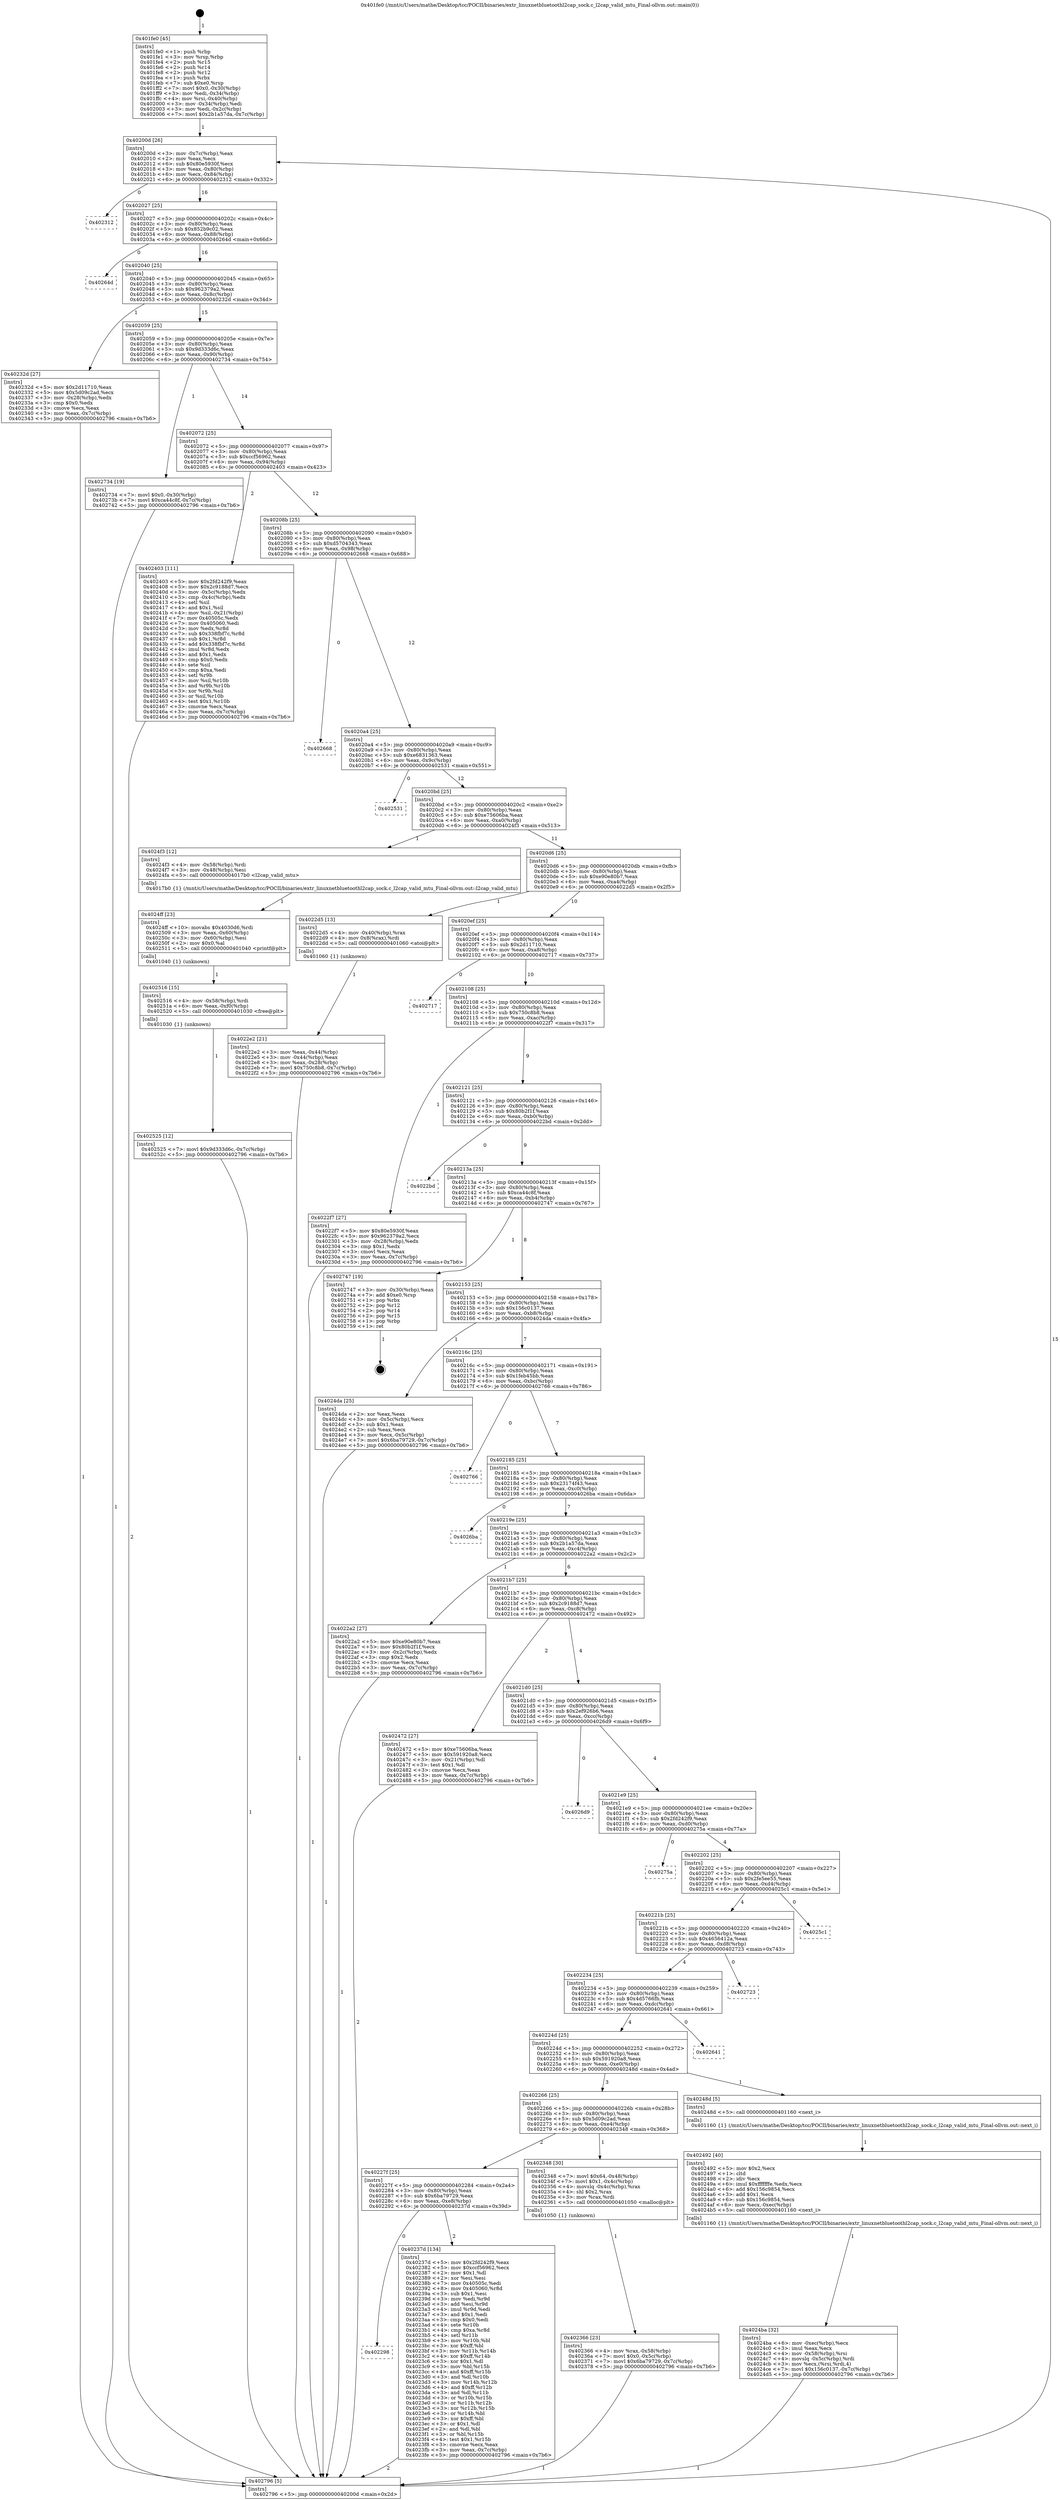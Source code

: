 digraph "0x401fe0" {
  label = "0x401fe0 (/mnt/c/Users/mathe/Desktop/tcc/POCII/binaries/extr_linuxnetbluetoothl2cap_sock.c_l2cap_valid_mtu_Final-ollvm.out::main(0))"
  labelloc = "t"
  node[shape=record]

  Entry [label="",width=0.3,height=0.3,shape=circle,fillcolor=black,style=filled]
  "0x40200d" [label="{
     0x40200d [26]\l
     | [instrs]\l
     &nbsp;&nbsp;0x40200d \<+3\>: mov -0x7c(%rbp),%eax\l
     &nbsp;&nbsp;0x402010 \<+2\>: mov %eax,%ecx\l
     &nbsp;&nbsp;0x402012 \<+6\>: sub $0x80e5930f,%ecx\l
     &nbsp;&nbsp;0x402018 \<+3\>: mov %eax,-0x80(%rbp)\l
     &nbsp;&nbsp;0x40201b \<+6\>: mov %ecx,-0x84(%rbp)\l
     &nbsp;&nbsp;0x402021 \<+6\>: je 0000000000402312 \<main+0x332\>\l
  }"]
  "0x402312" [label="{
     0x402312\l
  }", style=dashed]
  "0x402027" [label="{
     0x402027 [25]\l
     | [instrs]\l
     &nbsp;&nbsp;0x402027 \<+5\>: jmp 000000000040202c \<main+0x4c\>\l
     &nbsp;&nbsp;0x40202c \<+3\>: mov -0x80(%rbp),%eax\l
     &nbsp;&nbsp;0x40202f \<+5\>: sub $0x852b9c02,%eax\l
     &nbsp;&nbsp;0x402034 \<+6\>: mov %eax,-0x88(%rbp)\l
     &nbsp;&nbsp;0x40203a \<+6\>: je 000000000040264d \<main+0x66d\>\l
  }"]
  Exit [label="",width=0.3,height=0.3,shape=circle,fillcolor=black,style=filled,peripheries=2]
  "0x40264d" [label="{
     0x40264d\l
  }", style=dashed]
  "0x402040" [label="{
     0x402040 [25]\l
     | [instrs]\l
     &nbsp;&nbsp;0x402040 \<+5\>: jmp 0000000000402045 \<main+0x65\>\l
     &nbsp;&nbsp;0x402045 \<+3\>: mov -0x80(%rbp),%eax\l
     &nbsp;&nbsp;0x402048 \<+5\>: sub $0x962379a2,%eax\l
     &nbsp;&nbsp;0x40204d \<+6\>: mov %eax,-0x8c(%rbp)\l
     &nbsp;&nbsp;0x402053 \<+6\>: je 000000000040232d \<main+0x34d\>\l
  }"]
  "0x402525" [label="{
     0x402525 [12]\l
     | [instrs]\l
     &nbsp;&nbsp;0x402525 \<+7\>: movl $0x9d333d6c,-0x7c(%rbp)\l
     &nbsp;&nbsp;0x40252c \<+5\>: jmp 0000000000402796 \<main+0x7b6\>\l
  }"]
  "0x40232d" [label="{
     0x40232d [27]\l
     | [instrs]\l
     &nbsp;&nbsp;0x40232d \<+5\>: mov $0x2d11710,%eax\l
     &nbsp;&nbsp;0x402332 \<+5\>: mov $0x5d09c2ad,%ecx\l
     &nbsp;&nbsp;0x402337 \<+3\>: mov -0x28(%rbp),%edx\l
     &nbsp;&nbsp;0x40233a \<+3\>: cmp $0x0,%edx\l
     &nbsp;&nbsp;0x40233d \<+3\>: cmove %ecx,%eax\l
     &nbsp;&nbsp;0x402340 \<+3\>: mov %eax,-0x7c(%rbp)\l
     &nbsp;&nbsp;0x402343 \<+5\>: jmp 0000000000402796 \<main+0x7b6\>\l
  }"]
  "0x402059" [label="{
     0x402059 [25]\l
     | [instrs]\l
     &nbsp;&nbsp;0x402059 \<+5\>: jmp 000000000040205e \<main+0x7e\>\l
     &nbsp;&nbsp;0x40205e \<+3\>: mov -0x80(%rbp),%eax\l
     &nbsp;&nbsp;0x402061 \<+5\>: sub $0x9d333d6c,%eax\l
     &nbsp;&nbsp;0x402066 \<+6\>: mov %eax,-0x90(%rbp)\l
     &nbsp;&nbsp;0x40206c \<+6\>: je 0000000000402734 \<main+0x754\>\l
  }"]
  "0x402516" [label="{
     0x402516 [15]\l
     | [instrs]\l
     &nbsp;&nbsp;0x402516 \<+4\>: mov -0x58(%rbp),%rdi\l
     &nbsp;&nbsp;0x40251a \<+6\>: mov %eax,-0xf0(%rbp)\l
     &nbsp;&nbsp;0x402520 \<+5\>: call 0000000000401030 \<free@plt\>\l
     | [calls]\l
     &nbsp;&nbsp;0x401030 \{1\} (unknown)\l
  }"]
  "0x402734" [label="{
     0x402734 [19]\l
     | [instrs]\l
     &nbsp;&nbsp;0x402734 \<+7\>: movl $0x0,-0x30(%rbp)\l
     &nbsp;&nbsp;0x40273b \<+7\>: movl $0xca44c8f,-0x7c(%rbp)\l
     &nbsp;&nbsp;0x402742 \<+5\>: jmp 0000000000402796 \<main+0x7b6\>\l
  }"]
  "0x402072" [label="{
     0x402072 [25]\l
     | [instrs]\l
     &nbsp;&nbsp;0x402072 \<+5\>: jmp 0000000000402077 \<main+0x97\>\l
     &nbsp;&nbsp;0x402077 \<+3\>: mov -0x80(%rbp),%eax\l
     &nbsp;&nbsp;0x40207a \<+5\>: sub $0xccf56962,%eax\l
     &nbsp;&nbsp;0x40207f \<+6\>: mov %eax,-0x94(%rbp)\l
     &nbsp;&nbsp;0x402085 \<+6\>: je 0000000000402403 \<main+0x423\>\l
  }"]
  "0x4024ff" [label="{
     0x4024ff [23]\l
     | [instrs]\l
     &nbsp;&nbsp;0x4024ff \<+10\>: movabs $0x4030d6,%rdi\l
     &nbsp;&nbsp;0x402509 \<+3\>: mov %eax,-0x60(%rbp)\l
     &nbsp;&nbsp;0x40250c \<+3\>: mov -0x60(%rbp),%esi\l
     &nbsp;&nbsp;0x40250f \<+2\>: mov $0x0,%al\l
     &nbsp;&nbsp;0x402511 \<+5\>: call 0000000000401040 \<printf@plt\>\l
     | [calls]\l
     &nbsp;&nbsp;0x401040 \{1\} (unknown)\l
  }"]
  "0x402403" [label="{
     0x402403 [111]\l
     | [instrs]\l
     &nbsp;&nbsp;0x402403 \<+5\>: mov $0x2fd242f9,%eax\l
     &nbsp;&nbsp;0x402408 \<+5\>: mov $0x2c9188d7,%ecx\l
     &nbsp;&nbsp;0x40240d \<+3\>: mov -0x5c(%rbp),%edx\l
     &nbsp;&nbsp;0x402410 \<+3\>: cmp -0x4c(%rbp),%edx\l
     &nbsp;&nbsp;0x402413 \<+4\>: setl %sil\l
     &nbsp;&nbsp;0x402417 \<+4\>: and $0x1,%sil\l
     &nbsp;&nbsp;0x40241b \<+4\>: mov %sil,-0x21(%rbp)\l
     &nbsp;&nbsp;0x40241f \<+7\>: mov 0x40505c,%edx\l
     &nbsp;&nbsp;0x402426 \<+7\>: mov 0x405060,%edi\l
     &nbsp;&nbsp;0x40242d \<+3\>: mov %edx,%r8d\l
     &nbsp;&nbsp;0x402430 \<+7\>: sub $0x338fbf7c,%r8d\l
     &nbsp;&nbsp;0x402437 \<+4\>: sub $0x1,%r8d\l
     &nbsp;&nbsp;0x40243b \<+7\>: add $0x338fbf7c,%r8d\l
     &nbsp;&nbsp;0x402442 \<+4\>: imul %r8d,%edx\l
     &nbsp;&nbsp;0x402446 \<+3\>: and $0x1,%edx\l
     &nbsp;&nbsp;0x402449 \<+3\>: cmp $0x0,%edx\l
     &nbsp;&nbsp;0x40244c \<+4\>: sete %sil\l
     &nbsp;&nbsp;0x402450 \<+3\>: cmp $0xa,%edi\l
     &nbsp;&nbsp;0x402453 \<+4\>: setl %r9b\l
     &nbsp;&nbsp;0x402457 \<+3\>: mov %sil,%r10b\l
     &nbsp;&nbsp;0x40245a \<+3\>: and %r9b,%r10b\l
     &nbsp;&nbsp;0x40245d \<+3\>: xor %r9b,%sil\l
     &nbsp;&nbsp;0x402460 \<+3\>: or %sil,%r10b\l
     &nbsp;&nbsp;0x402463 \<+4\>: test $0x1,%r10b\l
     &nbsp;&nbsp;0x402467 \<+3\>: cmovne %ecx,%eax\l
     &nbsp;&nbsp;0x40246a \<+3\>: mov %eax,-0x7c(%rbp)\l
     &nbsp;&nbsp;0x40246d \<+5\>: jmp 0000000000402796 \<main+0x7b6\>\l
  }"]
  "0x40208b" [label="{
     0x40208b [25]\l
     | [instrs]\l
     &nbsp;&nbsp;0x40208b \<+5\>: jmp 0000000000402090 \<main+0xb0\>\l
     &nbsp;&nbsp;0x402090 \<+3\>: mov -0x80(%rbp),%eax\l
     &nbsp;&nbsp;0x402093 \<+5\>: sub $0xd5704343,%eax\l
     &nbsp;&nbsp;0x402098 \<+6\>: mov %eax,-0x98(%rbp)\l
     &nbsp;&nbsp;0x40209e \<+6\>: je 0000000000402668 \<main+0x688\>\l
  }"]
  "0x4024ba" [label="{
     0x4024ba [32]\l
     | [instrs]\l
     &nbsp;&nbsp;0x4024ba \<+6\>: mov -0xec(%rbp),%ecx\l
     &nbsp;&nbsp;0x4024c0 \<+3\>: imul %eax,%ecx\l
     &nbsp;&nbsp;0x4024c3 \<+4\>: mov -0x58(%rbp),%rsi\l
     &nbsp;&nbsp;0x4024c7 \<+4\>: movslq -0x5c(%rbp),%rdi\l
     &nbsp;&nbsp;0x4024cb \<+3\>: mov %ecx,(%rsi,%rdi,4)\l
     &nbsp;&nbsp;0x4024ce \<+7\>: movl $0x156c0137,-0x7c(%rbp)\l
     &nbsp;&nbsp;0x4024d5 \<+5\>: jmp 0000000000402796 \<main+0x7b6\>\l
  }"]
  "0x402668" [label="{
     0x402668\l
  }", style=dashed]
  "0x4020a4" [label="{
     0x4020a4 [25]\l
     | [instrs]\l
     &nbsp;&nbsp;0x4020a4 \<+5\>: jmp 00000000004020a9 \<main+0xc9\>\l
     &nbsp;&nbsp;0x4020a9 \<+3\>: mov -0x80(%rbp),%eax\l
     &nbsp;&nbsp;0x4020ac \<+5\>: sub $0xe6831363,%eax\l
     &nbsp;&nbsp;0x4020b1 \<+6\>: mov %eax,-0x9c(%rbp)\l
     &nbsp;&nbsp;0x4020b7 \<+6\>: je 0000000000402531 \<main+0x551\>\l
  }"]
  "0x402492" [label="{
     0x402492 [40]\l
     | [instrs]\l
     &nbsp;&nbsp;0x402492 \<+5\>: mov $0x2,%ecx\l
     &nbsp;&nbsp;0x402497 \<+1\>: cltd\l
     &nbsp;&nbsp;0x402498 \<+2\>: idiv %ecx\l
     &nbsp;&nbsp;0x40249a \<+6\>: imul $0xfffffffe,%edx,%ecx\l
     &nbsp;&nbsp;0x4024a0 \<+6\>: add $0x156c9854,%ecx\l
     &nbsp;&nbsp;0x4024a6 \<+3\>: add $0x1,%ecx\l
     &nbsp;&nbsp;0x4024a9 \<+6\>: sub $0x156c9854,%ecx\l
     &nbsp;&nbsp;0x4024af \<+6\>: mov %ecx,-0xec(%rbp)\l
     &nbsp;&nbsp;0x4024b5 \<+5\>: call 0000000000401160 \<next_i\>\l
     | [calls]\l
     &nbsp;&nbsp;0x401160 \{1\} (/mnt/c/Users/mathe/Desktop/tcc/POCII/binaries/extr_linuxnetbluetoothl2cap_sock.c_l2cap_valid_mtu_Final-ollvm.out::next_i)\l
  }"]
  "0x402531" [label="{
     0x402531\l
  }", style=dashed]
  "0x4020bd" [label="{
     0x4020bd [25]\l
     | [instrs]\l
     &nbsp;&nbsp;0x4020bd \<+5\>: jmp 00000000004020c2 \<main+0xe2\>\l
     &nbsp;&nbsp;0x4020c2 \<+3\>: mov -0x80(%rbp),%eax\l
     &nbsp;&nbsp;0x4020c5 \<+5\>: sub $0xe75606ba,%eax\l
     &nbsp;&nbsp;0x4020ca \<+6\>: mov %eax,-0xa0(%rbp)\l
     &nbsp;&nbsp;0x4020d0 \<+6\>: je 00000000004024f3 \<main+0x513\>\l
  }"]
  "0x402298" [label="{
     0x402298\l
  }", style=dashed]
  "0x4024f3" [label="{
     0x4024f3 [12]\l
     | [instrs]\l
     &nbsp;&nbsp;0x4024f3 \<+4\>: mov -0x58(%rbp),%rdi\l
     &nbsp;&nbsp;0x4024f7 \<+3\>: mov -0x48(%rbp),%esi\l
     &nbsp;&nbsp;0x4024fa \<+5\>: call 00000000004017b0 \<l2cap_valid_mtu\>\l
     | [calls]\l
     &nbsp;&nbsp;0x4017b0 \{1\} (/mnt/c/Users/mathe/Desktop/tcc/POCII/binaries/extr_linuxnetbluetoothl2cap_sock.c_l2cap_valid_mtu_Final-ollvm.out::l2cap_valid_mtu)\l
  }"]
  "0x4020d6" [label="{
     0x4020d6 [25]\l
     | [instrs]\l
     &nbsp;&nbsp;0x4020d6 \<+5\>: jmp 00000000004020db \<main+0xfb\>\l
     &nbsp;&nbsp;0x4020db \<+3\>: mov -0x80(%rbp),%eax\l
     &nbsp;&nbsp;0x4020de \<+5\>: sub $0xe90e80b7,%eax\l
     &nbsp;&nbsp;0x4020e3 \<+6\>: mov %eax,-0xa4(%rbp)\l
     &nbsp;&nbsp;0x4020e9 \<+6\>: je 00000000004022d5 \<main+0x2f5\>\l
  }"]
  "0x40237d" [label="{
     0x40237d [134]\l
     | [instrs]\l
     &nbsp;&nbsp;0x40237d \<+5\>: mov $0x2fd242f9,%eax\l
     &nbsp;&nbsp;0x402382 \<+5\>: mov $0xccf56962,%ecx\l
     &nbsp;&nbsp;0x402387 \<+2\>: mov $0x1,%dl\l
     &nbsp;&nbsp;0x402389 \<+2\>: xor %esi,%esi\l
     &nbsp;&nbsp;0x40238b \<+7\>: mov 0x40505c,%edi\l
     &nbsp;&nbsp;0x402392 \<+8\>: mov 0x405060,%r8d\l
     &nbsp;&nbsp;0x40239a \<+3\>: sub $0x1,%esi\l
     &nbsp;&nbsp;0x40239d \<+3\>: mov %edi,%r9d\l
     &nbsp;&nbsp;0x4023a0 \<+3\>: add %esi,%r9d\l
     &nbsp;&nbsp;0x4023a3 \<+4\>: imul %r9d,%edi\l
     &nbsp;&nbsp;0x4023a7 \<+3\>: and $0x1,%edi\l
     &nbsp;&nbsp;0x4023aa \<+3\>: cmp $0x0,%edi\l
     &nbsp;&nbsp;0x4023ad \<+4\>: sete %r10b\l
     &nbsp;&nbsp;0x4023b1 \<+4\>: cmp $0xa,%r8d\l
     &nbsp;&nbsp;0x4023b5 \<+4\>: setl %r11b\l
     &nbsp;&nbsp;0x4023b9 \<+3\>: mov %r10b,%bl\l
     &nbsp;&nbsp;0x4023bc \<+3\>: xor $0xff,%bl\l
     &nbsp;&nbsp;0x4023bf \<+3\>: mov %r11b,%r14b\l
     &nbsp;&nbsp;0x4023c2 \<+4\>: xor $0xff,%r14b\l
     &nbsp;&nbsp;0x4023c6 \<+3\>: xor $0x1,%dl\l
     &nbsp;&nbsp;0x4023c9 \<+3\>: mov %bl,%r15b\l
     &nbsp;&nbsp;0x4023cc \<+4\>: and $0xff,%r15b\l
     &nbsp;&nbsp;0x4023d0 \<+3\>: and %dl,%r10b\l
     &nbsp;&nbsp;0x4023d3 \<+3\>: mov %r14b,%r12b\l
     &nbsp;&nbsp;0x4023d6 \<+4\>: and $0xff,%r12b\l
     &nbsp;&nbsp;0x4023da \<+3\>: and %dl,%r11b\l
     &nbsp;&nbsp;0x4023dd \<+3\>: or %r10b,%r15b\l
     &nbsp;&nbsp;0x4023e0 \<+3\>: or %r11b,%r12b\l
     &nbsp;&nbsp;0x4023e3 \<+3\>: xor %r12b,%r15b\l
     &nbsp;&nbsp;0x4023e6 \<+3\>: or %r14b,%bl\l
     &nbsp;&nbsp;0x4023e9 \<+3\>: xor $0xff,%bl\l
     &nbsp;&nbsp;0x4023ec \<+3\>: or $0x1,%dl\l
     &nbsp;&nbsp;0x4023ef \<+2\>: and %dl,%bl\l
     &nbsp;&nbsp;0x4023f1 \<+3\>: or %bl,%r15b\l
     &nbsp;&nbsp;0x4023f4 \<+4\>: test $0x1,%r15b\l
     &nbsp;&nbsp;0x4023f8 \<+3\>: cmovne %ecx,%eax\l
     &nbsp;&nbsp;0x4023fb \<+3\>: mov %eax,-0x7c(%rbp)\l
     &nbsp;&nbsp;0x4023fe \<+5\>: jmp 0000000000402796 \<main+0x7b6\>\l
  }"]
  "0x4022d5" [label="{
     0x4022d5 [13]\l
     | [instrs]\l
     &nbsp;&nbsp;0x4022d5 \<+4\>: mov -0x40(%rbp),%rax\l
     &nbsp;&nbsp;0x4022d9 \<+4\>: mov 0x8(%rax),%rdi\l
     &nbsp;&nbsp;0x4022dd \<+5\>: call 0000000000401060 \<atoi@plt\>\l
     | [calls]\l
     &nbsp;&nbsp;0x401060 \{1\} (unknown)\l
  }"]
  "0x4020ef" [label="{
     0x4020ef [25]\l
     | [instrs]\l
     &nbsp;&nbsp;0x4020ef \<+5\>: jmp 00000000004020f4 \<main+0x114\>\l
     &nbsp;&nbsp;0x4020f4 \<+3\>: mov -0x80(%rbp),%eax\l
     &nbsp;&nbsp;0x4020f7 \<+5\>: sub $0x2d11710,%eax\l
     &nbsp;&nbsp;0x4020fc \<+6\>: mov %eax,-0xa8(%rbp)\l
     &nbsp;&nbsp;0x402102 \<+6\>: je 0000000000402717 \<main+0x737\>\l
  }"]
  "0x402366" [label="{
     0x402366 [23]\l
     | [instrs]\l
     &nbsp;&nbsp;0x402366 \<+4\>: mov %rax,-0x58(%rbp)\l
     &nbsp;&nbsp;0x40236a \<+7\>: movl $0x0,-0x5c(%rbp)\l
     &nbsp;&nbsp;0x402371 \<+7\>: movl $0x6ba79729,-0x7c(%rbp)\l
     &nbsp;&nbsp;0x402378 \<+5\>: jmp 0000000000402796 \<main+0x7b6\>\l
  }"]
  "0x402717" [label="{
     0x402717\l
  }", style=dashed]
  "0x402108" [label="{
     0x402108 [25]\l
     | [instrs]\l
     &nbsp;&nbsp;0x402108 \<+5\>: jmp 000000000040210d \<main+0x12d\>\l
     &nbsp;&nbsp;0x40210d \<+3\>: mov -0x80(%rbp),%eax\l
     &nbsp;&nbsp;0x402110 \<+5\>: sub $0x750c8b8,%eax\l
     &nbsp;&nbsp;0x402115 \<+6\>: mov %eax,-0xac(%rbp)\l
     &nbsp;&nbsp;0x40211b \<+6\>: je 00000000004022f7 \<main+0x317\>\l
  }"]
  "0x40227f" [label="{
     0x40227f [25]\l
     | [instrs]\l
     &nbsp;&nbsp;0x40227f \<+5\>: jmp 0000000000402284 \<main+0x2a4\>\l
     &nbsp;&nbsp;0x402284 \<+3\>: mov -0x80(%rbp),%eax\l
     &nbsp;&nbsp;0x402287 \<+5\>: sub $0x6ba79729,%eax\l
     &nbsp;&nbsp;0x40228c \<+6\>: mov %eax,-0xe8(%rbp)\l
     &nbsp;&nbsp;0x402292 \<+6\>: je 000000000040237d \<main+0x39d\>\l
  }"]
  "0x4022f7" [label="{
     0x4022f7 [27]\l
     | [instrs]\l
     &nbsp;&nbsp;0x4022f7 \<+5\>: mov $0x80e5930f,%eax\l
     &nbsp;&nbsp;0x4022fc \<+5\>: mov $0x962379a2,%ecx\l
     &nbsp;&nbsp;0x402301 \<+3\>: mov -0x28(%rbp),%edx\l
     &nbsp;&nbsp;0x402304 \<+3\>: cmp $0x1,%edx\l
     &nbsp;&nbsp;0x402307 \<+3\>: cmovl %ecx,%eax\l
     &nbsp;&nbsp;0x40230a \<+3\>: mov %eax,-0x7c(%rbp)\l
     &nbsp;&nbsp;0x40230d \<+5\>: jmp 0000000000402796 \<main+0x7b6\>\l
  }"]
  "0x402121" [label="{
     0x402121 [25]\l
     | [instrs]\l
     &nbsp;&nbsp;0x402121 \<+5\>: jmp 0000000000402126 \<main+0x146\>\l
     &nbsp;&nbsp;0x402126 \<+3\>: mov -0x80(%rbp),%eax\l
     &nbsp;&nbsp;0x402129 \<+5\>: sub $0x80b2f1f,%eax\l
     &nbsp;&nbsp;0x40212e \<+6\>: mov %eax,-0xb0(%rbp)\l
     &nbsp;&nbsp;0x402134 \<+6\>: je 00000000004022bd \<main+0x2dd\>\l
  }"]
  "0x402348" [label="{
     0x402348 [30]\l
     | [instrs]\l
     &nbsp;&nbsp;0x402348 \<+7\>: movl $0x64,-0x48(%rbp)\l
     &nbsp;&nbsp;0x40234f \<+7\>: movl $0x1,-0x4c(%rbp)\l
     &nbsp;&nbsp;0x402356 \<+4\>: movslq -0x4c(%rbp),%rax\l
     &nbsp;&nbsp;0x40235a \<+4\>: shl $0x2,%rax\l
     &nbsp;&nbsp;0x40235e \<+3\>: mov %rax,%rdi\l
     &nbsp;&nbsp;0x402361 \<+5\>: call 0000000000401050 \<malloc@plt\>\l
     | [calls]\l
     &nbsp;&nbsp;0x401050 \{1\} (unknown)\l
  }"]
  "0x4022bd" [label="{
     0x4022bd\l
  }", style=dashed]
  "0x40213a" [label="{
     0x40213a [25]\l
     | [instrs]\l
     &nbsp;&nbsp;0x40213a \<+5\>: jmp 000000000040213f \<main+0x15f\>\l
     &nbsp;&nbsp;0x40213f \<+3\>: mov -0x80(%rbp),%eax\l
     &nbsp;&nbsp;0x402142 \<+5\>: sub $0xca44c8f,%eax\l
     &nbsp;&nbsp;0x402147 \<+6\>: mov %eax,-0xb4(%rbp)\l
     &nbsp;&nbsp;0x40214d \<+6\>: je 0000000000402747 \<main+0x767\>\l
  }"]
  "0x402266" [label="{
     0x402266 [25]\l
     | [instrs]\l
     &nbsp;&nbsp;0x402266 \<+5\>: jmp 000000000040226b \<main+0x28b\>\l
     &nbsp;&nbsp;0x40226b \<+3\>: mov -0x80(%rbp),%eax\l
     &nbsp;&nbsp;0x40226e \<+5\>: sub $0x5d09c2ad,%eax\l
     &nbsp;&nbsp;0x402273 \<+6\>: mov %eax,-0xe4(%rbp)\l
     &nbsp;&nbsp;0x402279 \<+6\>: je 0000000000402348 \<main+0x368\>\l
  }"]
  "0x402747" [label="{
     0x402747 [19]\l
     | [instrs]\l
     &nbsp;&nbsp;0x402747 \<+3\>: mov -0x30(%rbp),%eax\l
     &nbsp;&nbsp;0x40274a \<+7\>: add $0xe0,%rsp\l
     &nbsp;&nbsp;0x402751 \<+1\>: pop %rbx\l
     &nbsp;&nbsp;0x402752 \<+2\>: pop %r12\l
     &nbsp;&nbsp;0x402754 \<+2\>: pop %r14\l
     &nbsp;&nbsp;0x402756 \<+2\>: pop %r15\l
     &nbsp;&nbsp;0x402758 \<+1\>: pop %rbp\l
     &nbsp;&nbsp;0x402759 \<+1\>: ret\l
  }"]
  "0x402153" [label="{
     0x402153 [25]\l
     | [instrs]\l
     &nbsp;&nbsp;0x402153 \<+5\>: jmp 0000000000402158 \<main+0x178\>\l
     &nbsp;&nbsp;0x402158 \<+3\>: mov -0x80(%rbp),%eax\l
     &nbsp;&nbsp;0x40215b \<+5\>: sub $0x156c0137,%eax\l
     &nbsp;&nbsp;0x402160 \<+6\>: mov %eax,-0xb8(%rbp)\l
     &nbsp;&nbsp;0x402166 \<+6\>: je 00000000004024da \<main+0x4fa\>\l
  }"]
  "0x40248d" [label="{
     0x40248d [5]\l
     | [instrs]\l
     &nbsp;&nbsp;0x40248d \<+5\>: call 0000000000401160 \<next_i\>\l
     | [calls]\l
     &nbsp;&nbsp;0x401160 \{1\} (/mnt/c/Users/mathe/Desktop/tcc/POCII/binaries/extr_linuxnetbluetoothl2cap_sock.c_l2cap_valid_mtu_Final-ollvm.out::next_i)\l
  }"]
  "0x4024da" [label="{
     0x4024da [25]\l
     | [instrs]\l
     &nbsp;&nbsp;0x4024da \<+2\>: xor %eax,%eax\l
     &nbsp;&nbsp;0x4024dc \<+3\>: mov -0x5c(%rbp),%ecx\l
     &nbsp;&nbsp;0x4024df \<+3\>: sub $0x1,%eax\l
     &nbsp;&nbsp;0x4024e2 \<+2\>: sub %eax,%ecx\l
     &nbsp;&nbsp;0x4024e4 \<+3\>: mov %ecx,-0x5c(%rbp)\l
     &nbsp;&nbsp;0x4024e7 \<+7\>: movl $0x6ba79729,-0x7c(%rbp)\l
     &nbsp;&nbsp;0x4024ee \<+5\>: jmp 0000000000402796 \<main+0x7b6\>\l
  }"]
  "0x40216c" [label="{
     0x40216c [25]\l
     | [instrs]\l
     &nbsp;&nbsp;0x40216c \<+5\>: jmp 0000000000402171 \<main+0x191\>\l
     &nbsp;&nbsp;0x402171 \<+3\>: mov -0x80(%rbp),%eax\l
     &nbsp;&nbsp;0x402174 \<+5\>: sub $0x1feb45bb,%eax\l
     &nbsp;&nbsp;0x402179 \<+6\>: mov %eax,-0xbc(%rbp)\l
     &nbsp;&nbsp;0x40217f \<+6\>: je 0000000000402766 \<main+0x786\>\l
  }"]
  "0x40224d" [label="{
     0x40224d [25]\l
     | [instrs]\l
     &nbsp;&nbsp;0x40224d \<+5\>: jmp 0000000000402252 \<main+0x272\>\l
     &nbsp;&nbsp;0x402252 \<+3\>: mov -0x80(%rbp),%eax\l
     &nbsp;&nbsp;0x402255 \<+5\>: sub $0x591920a8,%eax\l
     &nbsp;&nbsp;0x40225a \<+6\>: mov %eax,-0xe0(%rbp)\l
     &nbsp;&nbsp;0x402260 \<+6\>: je 000000000040248d \<main+0x4ad\>\l
  }"]
  "0x402766" [label="{
     0x402766\l
  }", style=dashed]
  "0x402185" [label="{
     0x402185 [25]\l
     | [instrs]\l
     &nbsp;&nbsp;0x402185 \<+5\>: jmp 000000000040218a \<main+0x1aa\>\l
     &nbsp;&nbsp;0x40218a \<+3\>: mov -0x80(%rbp),%eax\l
     &nbsp;&nbsp;0x40218d \<+5\>: sub $0x23174f43,%eax\l
     &nbsp;&nbsp;0x402192 \<+6\>: mov %eax,-0xc0(%rbp)\l
     &nbsp;&nbsp;0x402198 \<+6\>: je 00000000004026ba \<main+0x6da\>\l
  }"]
  "0x402641" [label="{
     0x402641\l
  }", style=dashed]
  "0x4026ba" [label="{
     0x4026ba\l
  }", style=dashed]
  "0x40219e" [label="{
     0x40219e [25]\l
     | [instrs]\l
     &nbsp;&nbsp;0x40219e \<+5\>: jmp 00000000004021a3 \<main+0x1c3\>\l
     &nbsp;&nbsp;0x4021a3 \<+3\>: mov -0x80(%rbp),%eax\l
     &nbsp;&nbsp;0x4021a6 \<+5\>: sub $0x2b1a57da,%eax\l
     &nbsp;&nbsp;0x4021ab \<+6\>: mov %eax,-0xc4(%rbp)\l
     &nbsp;&nbsp;0x4021b1 \<+6\>: je 00000000004022a2 \<main+0x2c2\>\l
  }"]
  "0x402234" [label="{
     0x402234 [25]\l
     | [instrs]\l
     &nbsp;&nbsp;0x402234 \<+5\>: jmp 0000000000402239 \<main+0x259\>\l
     &nbsp;&nbsp;0x402239 \<+3\>: mov -0x80(%rbp),%eax\l
     &nbsp;&nbsp;0x40223c \<+5\>: sub $0x4d5766fb,%eax\l
     &nbsp;&nbsp;0x402241 \<+6\>: mov %eax,-0xdc(%rbp)\l
     &nbsp;&nbsp;0x402247 \<+6\>: je 0000000000402641 \<main+0x661\>\l
  }"]
  "0x4022a2" [label="{
     0x4022a2 [27]\l
     | [instrs]\l
     &nbsp;&nbsp;0x4022a2 \<+5\>: mov $0xe90e80b7,%eax\l
     &nbsp;&nbsp;0x4022a7 \<+5\>: mov $0x80b2f1f,%ecx\l
     &nbsp;&nbsp;0x4022ac \<+3\>: mov -0x2c(%rbp),%edx\l
     &nbsp;&nbsp;0x4022af \<+3\>: cmp $0x2,%edx\l
     &nbsp;&nbsp;0x4022b2 \<+3\>: cmovne %ecx,%eax\l
     &nbsp;&nbsp;0x4022b5 \<+3\>: mov %eax,-0x7c(%rbp)\l
     &nbsp;&nbsp;0x4022b8 \<+5\>: jmp 0000000000402796 \<main+0x7b6\>\l
  }"]
  "0x4021b7" [label="{
     0x4021b7 [25]\l
     | [instrs]\l
     &nbsp;&nbsp;0x4021b7 \<+5\>: jmp 00000000004021bc \<main+0x1dc\>\l
     &nbsp;&nbsp;0x4021bc \<+3\>: mov -0x80(%rbp),%eax\l
     &nbsp;&nbsp;0x4021bf \<+5\>: sub $0x2c9188d7,%eax\l
     &nbsp;&nbsp;0x4021c4 \<+6\>: mov %eax,-0xc8(%rbp)\l
     &nbsp;&nbsp;0x4021ca \<+6\>: je 0000000000402472 \<main+0x492\>\l
  }"]
  "0x402796" [label="{
     0x402796 [5]\l
     | [instrs]\l
     &nbsp;&nbsp;0x402796 \<+5\>: jmp 000000000040200d \<main+0x2d\>\l
  }"]
  "0x401fe0" [label="{
     0x401fe0 [45]\l
     | [instrs]\l
     &nbsp;&nbsp;0x401fe0 \<+1\>: push %rbp\l
     &nbsp;&nbsp;0x401fe1 \<+3\>: mov %rsp,%rbp\l
     &nbsp;&nbsp;0x401fe4 \<+2\>: push %r15\l
     &nbsp;&nbsp;0x401fe6 \<+2\>: push %r14\l
     &nbsp;&nbsp;0x401fe8 \<+2\>: push %r12\l
     &nbsp;&nbsp;0x401fea \<+1\>: push %rbx\l
     &nbsp;&nbsp;0x401feb \<+7\>: sub $0xe0,%rsp\l
     &nbsp;&nbsp;0x401ff2 \<+7\>: movl $0x0,-0x30(%rbp)\l
     &nbsp;&nbsp;0x401ff9 \<+3\>: mov %edi,-0x34(%rbp)\l
     &nbsp;&nbsp;0x401ffc \<+4\>: mov %rsi,-0x40(%rbp)\l
     &nbsp;&nbsp;0x402000 \<+3\>: mov -0x34(%rbp),%edi\l
     &nbsp;&nbsp;0x402003 \<+3\>: mov %edi,-0x2c(%rbp)\l
     &nbsp;&nbsp;0x402006 \<+7\>: movl $0x2b1a57da,-0x7c(%rbp)\l
  }"]
  "0x4022e2" [label="{
     0x4022e2 [21]\l
     | [instrs]\l
     &nbsp;&nbsp;0x4022e2 \<+3\>: mov %eax,-0x44(%rbp)\l
     &nbsp;&nbsp;0x4022e5 \<+3\>: mov -0x44(%rbp),%eax\l
     &nbsp;&nbsp;0x4022e8 \<+3\>: mov %eax,-0x28(%rbp)\l
     &nbsp;&nbsp;0x4022eb \<+7\>: movl $0x750c8b8,-0x7c(%rbp)\l
     &nbsp;&nbsp;0x4022f2 \<+5\>: jmp 0000000000402796 \<main+0x7b6\>\l
  }"]
  "0x402723" [label="{
     0x402723\l
  }", style=dashed]
  "0x402472" [label="{
     0x402472 [27]\l
     | [instrs]\l
     &nbsp;&nbsp;0x402472 \<+5\>: mov $0xe75606ba,%eax\l
     &nbsp;&nbsp;0x402477 \<+5\>: mov $0x591920a8,%ecx\l
     &nbsp;&nbsp;0x40247c \<+3\>: mov -0x21(%rbp),%dl\l
     &nbsp;&nbsp;0x40247f \<+3\>: test $0x1,%dl\l
     &nbsp;&nbsp;0x402482 \<+3\>: cmovne %ecx,%eax\l
     &nbsp;&nbsp;0x402485 \<+3\>: mov %eax,-0x7c(%rbp)\l
     &nbsp;&nbsp;0x402488 \<+5\>: jmp 0000000000402796 \<main+0x7b6\>\l
  }"]
  "0x4021d0" [label="{
     0x4021d0 [25]\l
     | [instrs]\l
     &nbsp;&nbsp;0x4021d0 \<+5\>: jmp 00000000004021d5 \<main+0x1f5\>\l
     &nbsp;&nbsp;0x4021d5 \<+3\>: mov -0x80(%rbp),%eax\l
     &nbsp;&nbsp;0x4021d8 \<+5\>: sub $0x2ef926b6,%eax\l
     &nbsp;&nbsp;0x4021dd \<+6\>: mov %eax,-0xcc(%rbp)\l
     &nbsp;&nbsp;0x4021e3 \<+6\>: je 00000000004026d9 \<main+0x6f9\>\l
  }"]
  "0x40221b" [label="{
     0x40221b [25]\l
     | [instrs]\l
     &nbsp;&nbsp;0x40221b \<+5\>: jmp 0000000000402220 \<main+0x240\>\l
     &nbsp;&nbsp;0x402220 \<+3\>: mov -0x80(%rbp),%eax\l
     &nbsp;&nbsp;0x402223 \<+5\>: sub $0x4656412a,%eax\l
     &nbsp;&nbsp;0x402228 \<+6\>: mov %eax,-0xd8(%rbp)\l
     &nbsp;&nbsp;0x40222e \<+6\>: je 0000000000402723 \<main+0x743\>\l
  }"]
  "0x4026d9" [label="{
     0x4026d9\l
  }", style=dashed]
  "0x4021e9" [label="{
     0x4021e9 [25]\l
     | [instrs]\l
     &nbsp;&nbsp;0x4021e9 \<+5\>: jmp 00000000004021ee \<main+0x20e\>\l
     &nbsp;&nbsp;0x4021ee \<+3\>: mov -0x80(%rbp),%eax\l
     &nbsp;&nbsp;0x4021f1 \<+5\>: sub $0x2fd242f9,%eax\l
     &nbsp;&nbsp;0x4021f6 \<+6\>: mov %eax,-0xd0(%rbp)\l
     &nbsp;&nbsp;0x4021fc \<+6\>: je 000000000040275a \<main+0x77a\>\l
  }"]
  "0x4025c1" [label="{
     0x4025c1\l
  }", style=dashed]
  "0x40275a" [label="{
     0x40275a\l
  }", style=dashed]
  "0x402202" [label="{
     0x402202 [25]\l
     | [instrs]\l
     &nbsp;&nbsp;0x402202 \<+5\>: jmp 0000000000402207 \<main+0x227\>\l
     &nbsp;&nbsp;0x402207 \<+3\>: mov -0x80(%rbp),%eax\l
     &nbsp;&nbsp;0x40220a \<+5\>: sub $0x2fe5ee55,%eax\l
     &nbsp;&nbsp;0x40220f \<+6\>: mov %eax,-0xd4(%rbp)\l
     &nbsp;&nbsp;0x402215 \<+6\>: je 00000000004025c1 \<main+0x5e1\>\l
  }"]
  Entry -> "0x401fe0" [label=" 1"]
  "0x40200d" -> "0x402312" [label=" 0"]
  "0x40200d" -> "0x402027" [label=" 16"]
  "0x402747" -> Exit [label=" 1"]
  "0x402027" -> "0x40264d" [label=" 0"]
  "0x402027" -> "0x402040" [label=" 16"]
  "0x402734" -> "0x402796" [label=" 1"]
  "0x402040" -> "0x40232d" [label=" 1"]
  "0x402040" -> "0x402059" [label=" 15"]
  "0x402525" -> "0x402796" [label=" 1"]
  "0x402059" -> "0x402734" [label=" 1"]
  "0x402059" -> "0x402072" [label=" 14"]
  "0x402516" -> "0x402525" [label=" 1"]
  "0x402072" -> "0x402403" [label=" 2"]
  "0x402072" -> "0x40208b" [label=" 12"]
  "0x4024ff" -> "0x402516" [label=" 1"]
  "0x40208b" -> "0x402668" [label=" 0"]
  "0x40208b" -> "0x4020a4" [label=" 12"]
  "0x4024f3" -> "0x4024ff" [label=" 1"]
  "0x4020a4" -> "0x402531" [label=" 0"]
  "0x4020a4" -> "0x4020bd" [label=" 12"]
  "0x4024da" -> "0x402796" [label=" 1"]
  "0x4020bd" -> "0x4024f3" [label=" 1"]
  "0x4020bd" -> "0x4020d6" [label=" 11"]
  "0x4024ba" -> "0x402796" [label=" 1"]
  "0x4020d6" -> "0x4022d5" [label=" 1"]
  "0x4020d6" -> "0x4020ef" [label=" 10"]
  "0x402492" -> "0x4024ba" [label=" 1"]
  "0x4020ef" -> "0x402717" [label=" 0"]
  "0x4020ef" -> "0x402108" [label=" 10"]
  "0x402472" -> "0x402796" [label=" 2"]
  "0x402108" -> "0x4022f7" [label=" 1"]
  "0x402108" -> "0x402121" [label=" 9"]
  "0x402403" -> "0x402796" [label=" 2"]
  "0x402121" -> "0x4022bd" [label=" 0"]
  "0x402121" -> "0x40213a" [label=" 9"]
  "0x40237d" -> "0x402796" [label=" 2"]
  "0x40213a" -> "0x402747" [label=" 1"]
  "0x40213a" -> "0x402153" [label=" 8"]
  "0x40227f" -> "0x40237d" [label=" 2"]
  "0x402153" -> "0x4024da" [label=" 1"]
  "0x402153" -> "0x40216c" [label=" 7"]
  "0x40248d" -> "0x402492" [label=" 1"]
  "0x40216c" -> "0x402766" [label=" 0"]
  "0x40216c" -> "0x402185" [label=" 7"]
  "0x402348" -> "0x402366" [label=" 1"]
  "0x402185" -> "0x4026ba" [label=" 0"]
  "0x402185" -> "0x40219e" [label=" 7"]
  "0x402266" -> "0x40227f" [label=" 2"]
  "0x40219e" -> "0x4022a2" [label=" 1"]
  "0x40219e" -> "0x4021b7" [label=" 6"]
  "0x4022a2" -> "0x402796" [label=" 1"]
  "0x401fe0" -> "0x40200d" [label=" 1"]
  "0x402796" -> "0x40200d" [label=" 15"]
  "0x4022d5" -> "0x4022e2" [label=" 1"]
  "0x4022e2" -> "0x402796" [label=" 1"]
  "0x4022f7" -> "0x402796" [label=" 1"]
  "0x40232d" -> "0x402796" [label=" 1"]
  "0x40227f" -> "0x402298" [label=" 0"]
  "0x4021b7" -> "0x402472" [label=" 2"]
  "0x4021b7" -> "0x4021d0" [label=" 4"]
  "0x40224d" -> "0x402266" [label=" 3"]
  "0x4021d0" -> "0x4026d9" [label=" 0"]
  "0x4021d0" -> "0x4021e9" [label=" 4"]
  "0x402366" -> "0x402796" [label=" 1"]
  "0x4021e9" -> "0x40275a" [label=" 0"]
  "0x4021e9" -> "0x402202" [label=" 4"]
  "0x402234" -> "0x40224d" [label=" 4"]
  "0x402202" -> "0x4025c1" [label=" 0"]
  "0x402202" -> "0x40221b" [label=" 4"]
  "0x40224d" -> "0x40248d" [label=" 1"]
  "0x40221b" -> "0x402723" [label=" 0"]
  "0x40221b" -> "0x402234" [label=" 4"]
  "0x402266" -> "0x402348" [label=" 1"]
  "0x402234" -> "0x402641" [label=" 0"]
}
